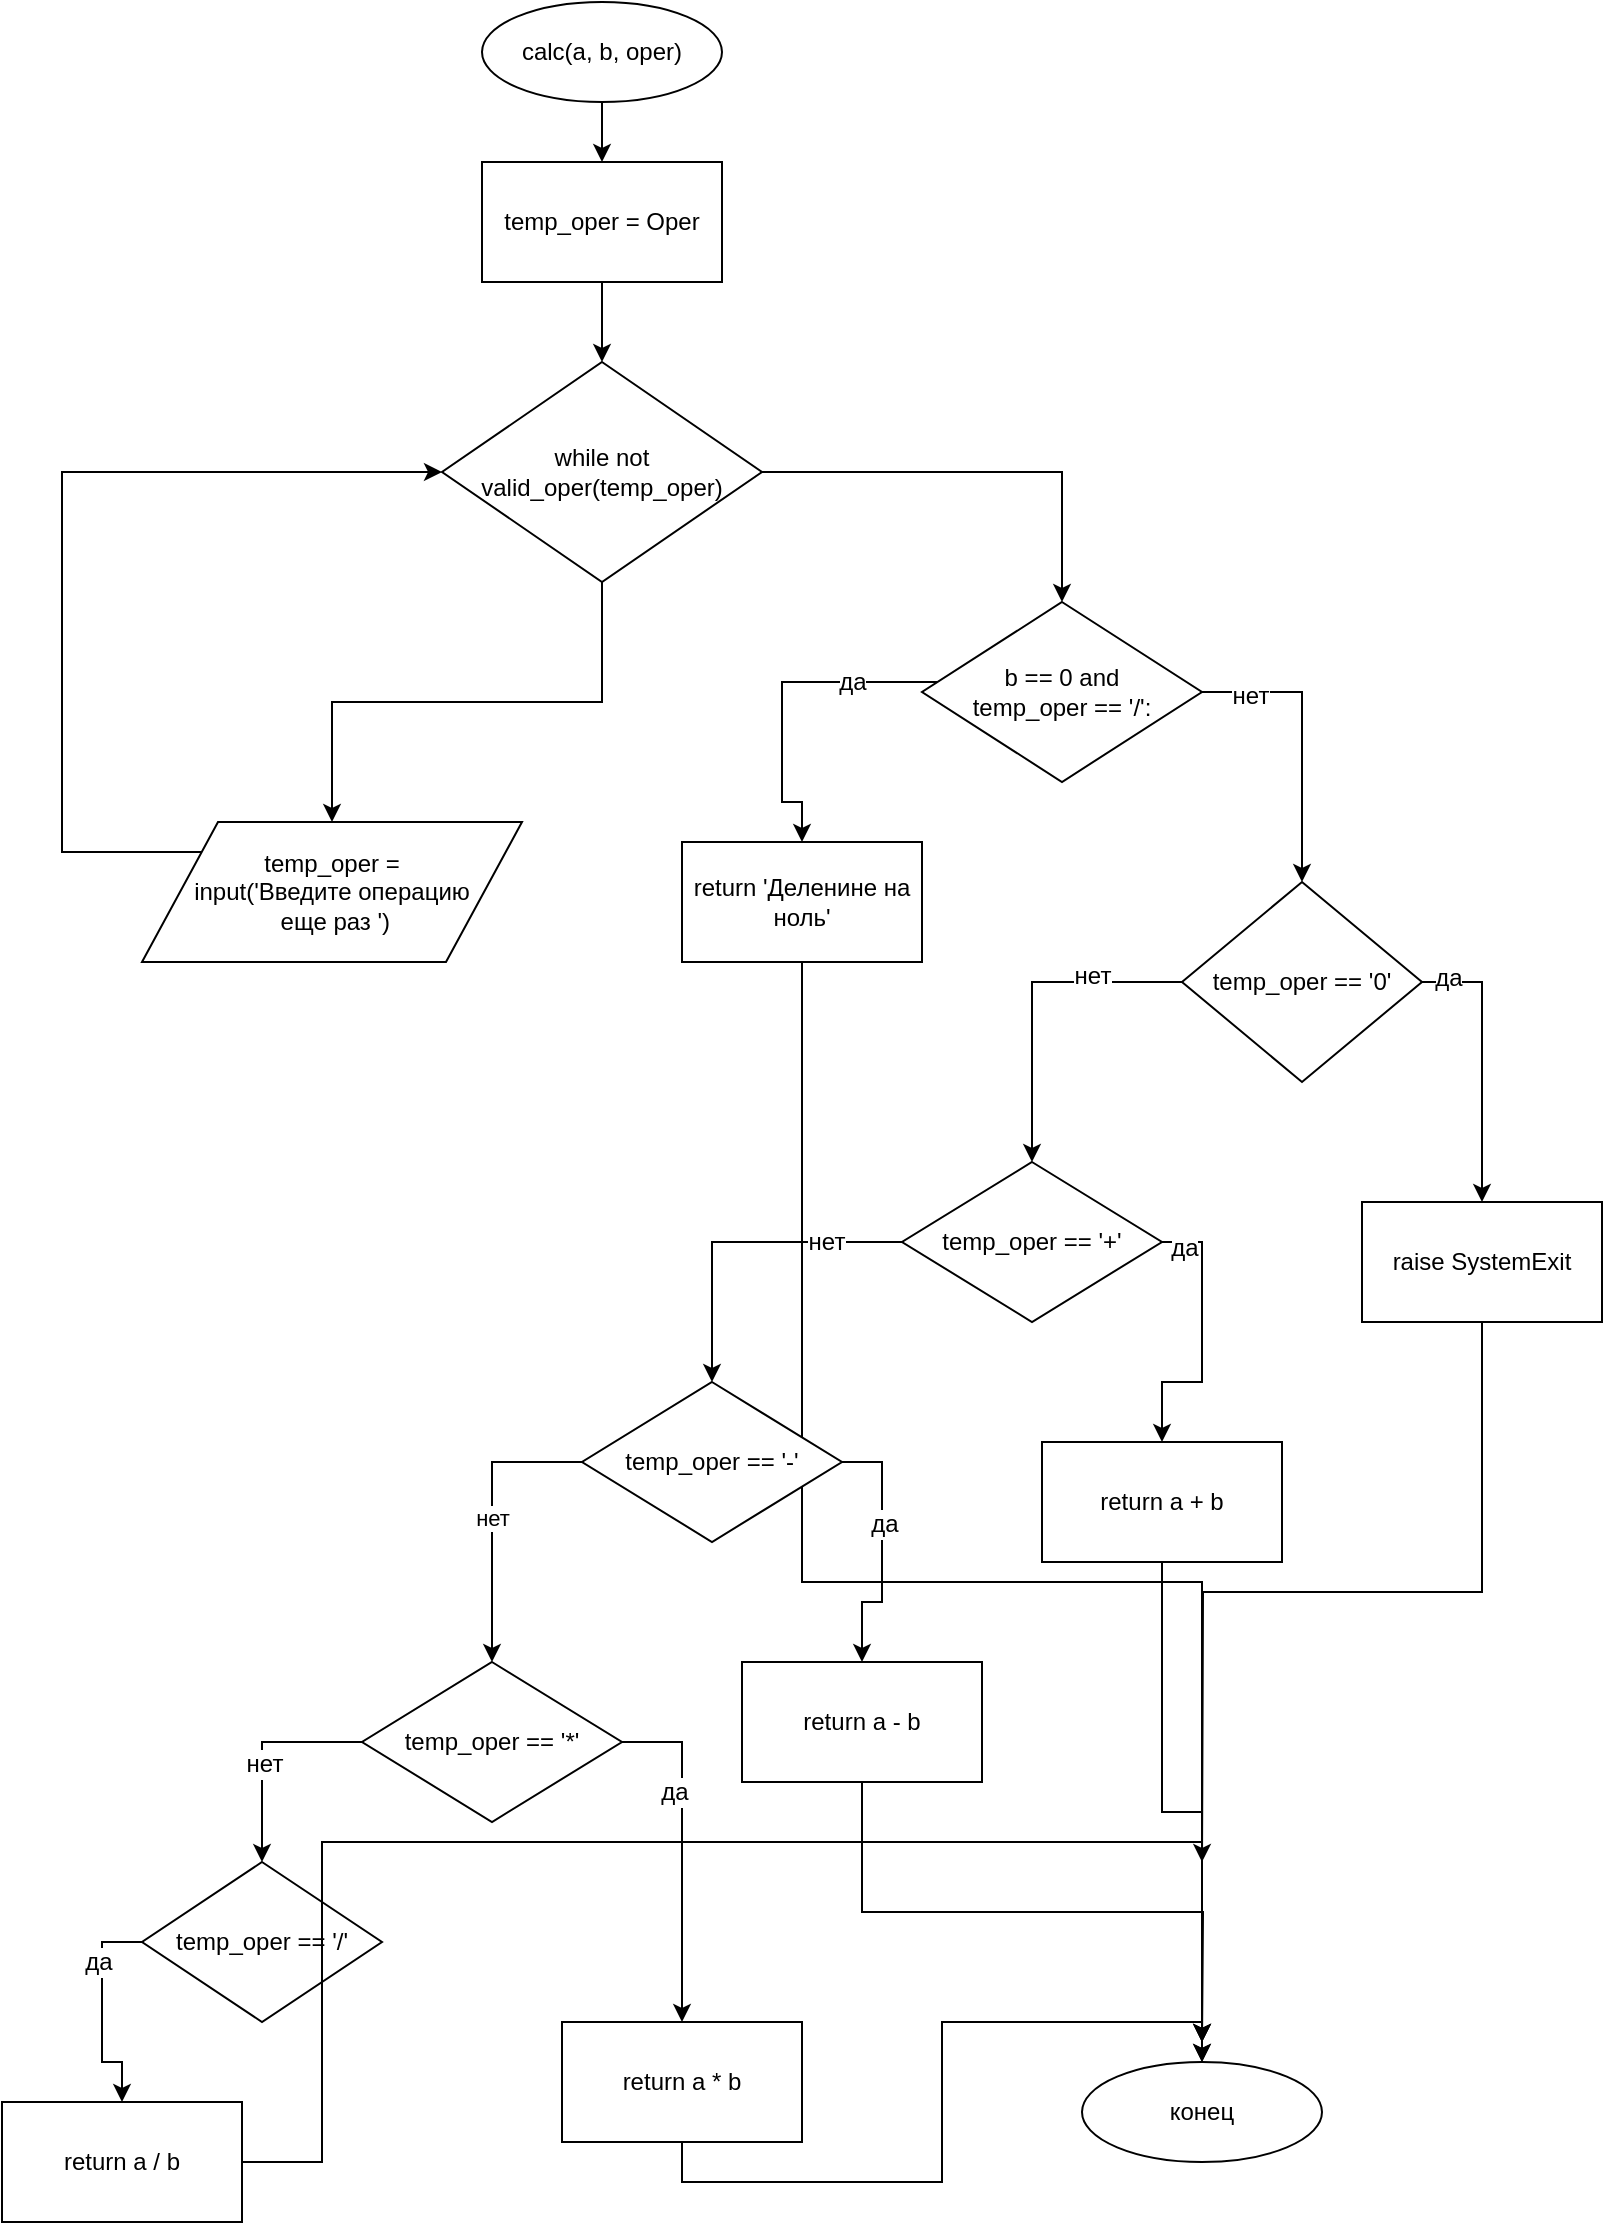 <mxfile version="12.9.5" type="device"><diagram id="TEvbDillhHe0JuFEEyQU" name="Page-1"><mxGraphModel dx="1048" dy="628" grid="1" gridSize="10" guides="1" tooltips="1" connect="1" arrows="1" fold="1" page="1" pageScale="1" pageWidth="827" pageHeight="1169" math="0" shadow="0"><root><mxCell id="0"/><mxCell id="1" parent="0"/><mxCell id="L4OUGgYLCmE4IvlQuBQW-3" style="edgeStyle=orthogonalEdgeStyle;rounded=0;orthogonalLoop=1;jettySize=auto;html=1;exitX=0.5;exitY=1;exitDx=0;exitDy=0;entryX=0.5;entryY=0;entryDx=0;entryDy=0;" edge="1" parent="1" source="L4OUGgYLCmE4IvlQuBQW-1" target="L4OUGgYLCmE4IvlQuBQW-2"><mxGeometry relative="1" as="geometry"/></mxCell><mxCell id="L4OUGgYLCmE4IvlQuBQW-1" value="calc(a, b, oper)" style="ellipse;whiteSpace=wrap;html=1;" vertex="1" parent="1"><mxGeometry x="240" y="20" width="120" height="50" as="geometry"/></mxCell><mxCell id="L4OUGgYLCmE4IvlQuBQW-6" style="edgeStyle=orthogonalEdgeStyle;rounded=0;orthogonalLoop=1;jettySize=auto;html=1;exitX=0.5;exitY=1;exitDx=0;exitDy=0;entryX=0.5;entryY=0;entryDx=0;entryDy=0;" edge="1" parent="1" source="L4OUGgYLCmE4IvlQuBQW-2" target="L4OUGgYLCmE4IvlQuBQW-4"><mxGeometry relative="1" as="geometry"/></mxCell><mxCell id="L4OUGgYLCmE4IvlQuBQW-2" value="temp_oper = Oper" style="rounded=0;whiteSpace=wrap;html=1;" vertex="1" parent="1"><mxGeometry x="240" y="100" width="120" height="60" as="geometry"/></mxCell><mxCell id="L4OUGgYLCmE4IvlQuBQW-9" style="edgeStyle=orthogonalEdgeStyle;rounded=0;orthogonalLoop=1;jettySize=auto;html=1;exitX=0.5;exitY=1;exitDx=0;exitDy=0;" edge="1" parent="1" source="L4OUGgYLCmE4IvlQuBQW-4" target="L4OUGgYLCmE4IvlQuBQW-7"><mxGeometry relative="1" as="geometry"/></mxCell><mxCell id="L4OUGgYLCmE4IvlQuBQW-14" style="edgeStyle=orthogonalEdgeStyle;rounded=0;orthogonalLoop=1;jettySize=auto;html=1;entryX=0.5;entryY=0;entryDx=0;entryDy=0;" edge="1" parent="1" source="L4OUGgYLCmE4IvlQuBQW-4" target="L4OUGgYLCmE4IvlQuBQW-13"><mxGeometry relative="1" as="geometry"/></mxCell><mxCell id="L4OUGgYLCmE4IvlQuBQW-4" value="while not &lt;br&gt;valid_oper(temp_oper)" style="rhombus;whiteSpace=wrap;html=1;" vertex="1" parent="1"><mxGeometry x="220" y="200" width="160" height="110" as="geometry"/></mxCell><mxCell id="L4OUGgYLCmE4IvlQuBQW-10" style="edgeStyle=orthogonalEdgeStyle;rounded=0;orthogonalLoop=1;jettySize=auto;html=1;entryX=0;entryY=0.5;entryDx=0;entryDy=0;" edge="1" parent="1" source="L4OUGgYLCmE4IvlQuBQW-7" target="L4OUGgYLCmE4IvlQuBQW-4"><mxGeometry relative="1" as="geometry"><Array as="points"><mxPoint x="30" y="445"/><mxPoint x="30" y="255"/></Array></mxGeometry></mxCell><mxCell id="L4OUGgYLCmE4IvlQuBQW-7" value="temp_oper = &lt;br&gt;input('Введите операцию&lt;br&gt;&amp;nbsp;еще раз ')" style="shape=parallelogram;perimeter=parallelogramPerimeter;whiteSpace=wrap;html=1;" vertex="1" parent="1"><mxGeometry x="70" y="430" width="190" height="70" as="geometry"/></mxCell><mxCell id="L4OUGgYLCmE4IvlQuBQW-17" style="edgeStyle=orthogonalEdgeStyle;rounded=0;orthogonalLoop=1;jettySize=auto;html=1;entryX=0.5;entryY=0;entryDx=0;entryDy=0;" edge="1" parent="1" source="L4OUGgYLCmE4IvlQuBQW-13" target="L4OUGgYLCmE4IvlQuBQW-16"><mxGeometry relative="1" as="geometry"><Array as="points"><mxPoint x="460" y="360"/><mxPoint x="390" y="360"/><mxPoint x="390" y="420"/><mxPoint x="400" y="420"/></Array></mxGeometry></mxCell><mxCell id="L4OUGgYLCmE4IvlQuBQW-47" value="да" style="text;html=1;align=center;verticalAlign=middle;resizable=0;points=[];labelBackgroundColor=#ffffff;" vertex="1" connectable="0" parent="L4OUGgYLCmE4IvlQuBQW-17"><mxGeometry x="-0.487" relative="1" as="geometry"><mxPoint as="offset"/></mxGeometry></mxCell><mxCell id="L4OUGgYLCmE4IvlQuBQW-19" style="edgeStyle=orthogonalEdgeStyle;rounded=0;orthogonalLoop=1;jettySize=auto;html=1;entryX=0.5;entryY=0;entryDx=0;entryDy=0;exitX=1;exitY=0.5;exitDx=0;exitDy=0;" edge="1" parent="1" source="L4OUGgYLCmE4IvlQuBQW-13" target="L4OUGgYLCmE4IvlQuBQW-18"><mxGeometry relative="1" as="geometry"/></mxCell><mxCell id="L4OUGgYLCmE4IvlQuBQW-48" value="нет" style="text;html=1;align=center;verticalAlign=middle;resizable=0;points=[];labelBackgroundColor=#ffffff;" vertex="1" connectable="0" parent="L4OUGgYLCmE4IvlQuBQW-19"><mxGeometry x="-0.669" y="-2" relative="1" as="geometry"><mxPoint as="offset"/></mxGeometry></mxCell><mxCell id="L4OUGgYLCmE4IvlQuBQW-13" value="b == 0 and &lt;br&gt;temp_oper == '/':" style="rhombus;whiteSpace=wrap;html=1;" vertex="1" parent="1"><mxGeometry x="460" y="320" width="140" height="90" as="geometry"/></mxCell><mxCell id="L4OUGgYLCmE4IvlQuBQW-46" style="edgeStyle=orthogonalEdgeStyle;rounded=0;orthogonalLoop=1;jettySize=auto;html=1;exitX=0.5;exitY=1;exitDx=0;exitDy=0;" edge="1" parent="1" source="L4OUGgYLCmE4IvlQuBQW-16"><mxGeometry relative="1" as="geometry"><mxPoint x="600" y="1040" as="targetPoint"/><Array as="points"><mxPoint x="400" y="810"/><mxPoint x="600" y="810"/></Array></mxGeometry></mxCell><mxCell id="L4OUGgYLCmE4IvlQuBQW-16" value="return 'Деленине на ноль'" style="rounded=0;whiteSpace=wrap;html=1;" vertex="1" parent="1"><mxGeometry x="340" y="440" width="120" height="60" as="geometry"/></mxCell><mxCell id="L4OUGgYLCmE4IvlQuBQW-21" style="edgeStyle=orthogonalEdgeStyle;rounded=0;orthogonalLoop=1;jettySize=auto;html=1;exitX=1;exitY=0.5;exitDx=0;exitDy=0;entryX=0.5;entryY=0;entryDx=0;entryDy=0;" edge="1" parent="1" source="L4OUGgYLCmE4IvlQuBQW-18" target="L4OUGgYLCmE4IvlQuBQW-20"><mxGeometry relative="1" as="geometry"/></mxCell><mxCell id="L4OUGgYLCmE4IvlQuBQW-49" value="да" style="text;html=1;align=center;verticalAlign=middle;resizable=0;points=[];labelBackgroundColor=#ffffff;" vertex="1" connectable="0" parent="L4OUGgYLCmE4IvlQuBQW-21"><mxGeometry x="-0.838" y="2" relative="1" as="geometry"><mxPoint x="1" as="offset"/></mxGeometry></mxCell><mxCell id="L4OUGgYLCmE4IvlQuBQW-23" style="edgeStyle=orthogonalEdgeStyle;rounded=0;orthogonalLoop=1;jettySize=auto;html=1;exitX=0;exitY=0.5;exitDx=0;exitDy=0;entryX=0.5;entryY=0;entryDx=0;entryDy=0;" edge="1" parent="1" source="L4OUGgYLCmE4IvlQuBQW-18" target="L4OUGgYLCmE4IvlQuBQW-22"><mxGeometry relative="1" as="geometry"/></mxCell><mxCell id="L4OUGgYLCmE4IvlQuBQW-50" value="нет" style="text;html=1;align=center;verticalAlign=middle;resizable=0;points=[];labelBackgroundColor=#ffffff;" vertex="1" connectable="0" parent="L4OUGgYLCmE4IvlQuBQW-23"><mxGeometry x="-0.458" y="-3" relative="1" as="geometry"><mxPoint x="-1" as="offset"/></mxGeometry></mxCell><mxCell id="L4OUGgYLCmE4IvlQuBQW-18" value="temp_oper == '0'" style="rhombus;whiteSpace=wrap;html=1;" vertex="1" parent="1"><mxGeometry x="590" y="460" width="120" height="100" as="geometry"/></mxCell><mxCell id="L4OUGgYLCmE4IvlQuBQW-45" style="edgeStyle=orthogonalEdgeStyle;rounded=0;orthogonalLoop=1;jettySize=auto;html=1;exitX=0.5;exitY=1;exitDx=0;exitDy=0;" edge="1" parent="1" source="L4OUGgYLCmE4IvlQuBQW-20"><mxGeometry relative="1" as="geometry"><mxPoint x="600" y="950" as="targetPoint"/></mxGeometry></mxCell><mxCell id="L4OUGgYLCmE4IvlQuBQW-20" value="raise SystemExit" style="rounded=0;whiteSpace=wrap;html=1;" vertex="1" parent="1"><mxGeometry x="680" y="620" width="120" height="60" as="geometry"/></mxCell><mxCell id="L4OUGgYLCmE4IvlQuBQW-29" style="edgeStyle=orthogonalEdgeStyle;rounded=0;orthogonalLoop=1;jettySize=auto;html=1;exitX=1;exitY=0.5;exitDx=0;exitDy=0;entryX=0.5;entryY=0;entryDx=0;entryDy=0;" edge="1" parent="1" source="L4OUGgYLCmE4IvlQuBQW-22" target="L4OUGgYLCmE4IvlQuBQW-26"><mxGeometry relative="1" as="geometry"/></mxCell><mxCell id="L4OUGgYLCmE4IvlQuBQW-51" value="да" style="text;html=1;align=center;verticalAlign=middle;resizable=0;points=[];labelBackgroundColor=#ffffff;" vertex="1" connectable="0" parent="L4OUGgYLCmE4IvlQuBQW-29"><mxGeometry x="-0.848" y="-3" relative="1" as="geometry"><mxPoint as="offset"/></mxGeometry></mxCell><mxCell id="L4OUGgYLCmE4IvlQuBQW-30" style="edgeStyle=orthogonalEdgeStyle;rounded=0;orthogonalLoop=1;jettySize=auto;html=1;exitX=0;exitY=0.5;exitDx=0;exitDy=0;entryX=0.5;entryY=0;entryDx=0;entryDy=0;" edge="1" parent="1" source="L4OUGgYLCmE4IvlQuBQW-22" target="L4OUGgYLCmE4IvlQuBQW-24"><mxGeometry relative="1" as="geometry"/></mxCell><mxCell id="L4OUGgYLCmE4IvlQuBQW-54" value="нет" style="text;html=1;align=center;verticalAlign=middle;resizable=0;points=[];labelBackgroundColor=#ffffff;" vertex="1" connectable="0" parent="L4OUGgYLCmE4IvlQuBQW-30"><mxGeometry x="-0.523" relative="1" as="geometry"><mxPoint x="1" as="offset"/></mxGeometry></mxCell><mxCell id="L4OUGgYLCmE4IvlQuBQW-22" value="temp_oper == '+'" style="rhombus;whiteSpace=wrap;html=1;" vertex="1" parent="1"><mxGeometry x="450" y="600" width="130" height="80" as="geometry"/></mxCell><mxCell id="L4OUGgYLCmE4IvlQuBQW-31" style="edgeStyle=orthogonalEdgeStyle;rounded=0;orthogonalLoop=1;jettySize=auto;html=1;exitX=1;exitY=0.5;exitDx=0;exitDy=0;entryX=0.5;entryY=0;entryDx=0;entryDy=0;" edge="1" parent="1" source="L4OUGgYLCmE4IvlQuBQW-24" target="L4OUGgYLCmE4IvlQuBQW-27"><mxGeometry relative="1" as="geometry"/></mxCell><mxCell id="L4OUGgYLCmE4IvlQuBQW-55" value="да" style="text;html=1;align=center;verticalAlign=middle;resizable=0;points=[];labelBackgroundColor=#ffffff;" vertex="1" connectable="0" parent="L4OUGgYLCmE4IvlQuBQW-31"><mxGeometry x="-0.231" y="1" relative="1" as="geometry"><mxPoint y="1" as="offset"/></mxGeometry></mxCell><mxCell id="L4OUGgYLCmE4IvlQuBQW-32" value="нет" style="edgeStyle=orthogonalEdgeStyle;rounded=0;orthogonalLoop=1;jettySize=auto;html=1;exitX=0;exitY=0.5;exitDx=0;exitDy=0;entryX=0.5;entryY=0;entryDx=0;entryDy=0;" edge="1" parent="1" source="L4OUGgYLCmE4IvlQuBQW-24" target="L4OUGgYLCmE4IvlQuBQW-25"><mxGeometry relative="1" as="geometry"/></mxCell><mxCell id="L4OUGgYLCmE4IvlQuBQW-24" value="temp_oper == '-'" style="rhombus;whiteSpace=wrap;html=1;" vertex="1" parent="1"><mxGeometry x="290" y="710" width="130" height="80" as="geometry"/></mxCell><mxCell id="L4OUGgYLCmE4IvlQuBQW-33" style="edgeStyle=orthogonalEdgeStyle;rounded=0;orthogonalLoop=1;jettySize=auto;html=1;exitX=1;exitY=0.5;exitDx=0;exitDy=0;entryX=0.5;entryY=0;entryDx=0;entryDy=0;" edge="1" parent="1" source="L4OUGgYLCmE4IvlQuBQW-25" target="L4OUGgYLCmE4IvlQuBQW-28"><mxGeometry relative="1" as="geometry"><Array as="points"><mxPoint x="340" y="890"/></Array></mxGeometry></mxCell><mxCell id="L4OUGgYLCmE4IvlQuBQW-56" value="да" style="text;html=1;align=center;verticalAlign=middle;resizable=0;points=[];labelBackgroundColor=#ffffff;" vertex="1" connectable="0" parent="L4OUGgYLCmE4IvlQuBQW-33"><mxGeometry x="-0.357" y="-4" relative="1" as="geometry"><mxPoint as="offset"/></mxGeometry></mxCell><mxCell id="L4OUGgYLCmE4IvlQuBQW-39" style="edgeStyle=orthogonalEdgeStyle;rounded=0;orthogonalLoop=1;jettySize=auto;html=1;exitX=0;exitY=0.5;exitDx=0;exitDy=0;entryX=0.5;entryY=0;entryDx=0;entryDy=0;" edge="1" parent="1" source="L4OUGgYLCmE4IvlQuBQW-25" target="L4OUGgYLCmE4IvlQuBQW-36"><mxGeometry relative="1" as="geometry"/></mxCell><mxCell id="L4OUGgYLCmE4IvlQuBQW-57" value="нет" style="text;html=1;align=center;verticalAlign=middle;resizable=0;points=[];labelBackgroundColor=#ffffff;" vertex="1" connectable="0" parent="L4OUGgYLCmE4IvlQuBQW-39"><mxGeometry x="-0.103" y="11" relative="1" as="geometry"><mxPoint as="offset"/></mxGeometry></mxCell><mxCell id="L4OUGgYLCmE4IvlQuBQW-25" value="temp_oper == '*'" style="rhombus;whiteSpace=wrap;html=1;" vertex="1" parent="1"><mxGeometry x="180" y="850" width="130" height="80" as="geometry"/></mxCell><mxCell id="L4OUGgYLCmE4IvlQuBQW-41" style="edgeStyle=orthogonalEdgeStyle;rounded=0;orthogonalLoop=1;jettySize=auto;html=1;exitX=0.5;exitY=1;exitDx=0;exitDy=0;entryX=0.5;entryY=0;entryDx=0;entryDy=0;" edge="1" parent="1" source="L4OUGgYLCmE4IvlQuBQW-26" target="L4OUGgYLCmE4IvlQuBQW-40"><mxGeometry relative="1" as="geometry"/></mxCell><mxCell id="L4OUGgYLCmE4IvlQuBQW-26" value="return a + b" style="rounded=0;whiteSpace=wrap;html=1;" vertex="1" parent="1"><mxGeometry x="520" y="740" width="120" height="60" as="geometry"/></mxCell><mxCell id="L4OUGgYLCmE4IvlQuBQW-42" style="edgeStyle=orthogonalEdgeStyle;rounded=0;orthogonalLoop=1;jettySize=auto;html=1;exitX=0.5;exitY=1;exitDx=0;exitDy=0;" edge="1" parent="1" source="L4OUGgYLCmE4IvlQuBQW-27"><mxGeometry relative="1" as="geometry"><mxPoint x="600" y="1040" as="targetPoint"/></mxGeometry></mxCell><mxCell id="L4OUGgYLCmE4IvlQuBQW-27" value="return a - b" style="rounded=0;whiteSpace=wrap;html=1;" vertex="1" parent="1"><mxGeometry x="370" y="850" width="120" height="60" as="geometry"/></mxCell><mxCell id="L4OUGgYLCmE4IvlQuBQW-43" style="edgeStyle=orthogonalEdgeStyle;rounded=0;orthogonalLoop=1;jettySize=auto;html=1;exitX=0.5;exitY=1;exitDx=0;exitDy=0;entryX=0.5;entryY=0;entryDx=0;entryDy=0;" edge="1" parent="1" source="L4OUGgYLCmE4IvlQuBQW-28" target="L4OUGgYLCmE4IvlQuBQW-40"><mxGeometry relative="1" as="geometry"/></mxCell><mxCell id="L4OUGgYLCmE4IvlQuBQW-28" value="return a * b" style="rounded=0;whiteSpace=wrap;html=1;" vertex="1" parent="1"><mxGeometry x="280" y="1030" width="120" height="60" as="geometry"/></mxCell><mxCell id="L4OUGgYLCmE4IvlQuBQW-38" style="edgeStyle=orthogonalEdgeStyle;rounded=0;orthogonalLoop=1;jettySize=auto;html=1;exitX=0;exitY=0.5;exitDx=0;exitDy=0;entryX=0.5;entryY=0;entryDx=0;entryDy=0;" edge="1" parent="1" source="L4OUGgYLCmE4IvlQuBQW-36" target="L4OUGgYLCmE4IvlQuBQW-37"><mxGeometry relative="1" as="geometry"/></mxCell><mxCell id="L4OUGgYLCmE4IvlQuBQW-58" value="да" style="text;html=1;align=center;verticalAlign=middle;resizable=0;points=[];labelBackgroundColor=#ffffff;" vertex="1" connectable="0" parent="L4OUGgYLCmE4IvlQuBQW-38"><mxGeometry x="-0.636" y="10" relative="1" as="geometry"><mxPoint x="-12" y="10" as="offset"/></mxGeometry></mxCell><mxCell id="L4OUGgYLCmE4IvlQuBQW-36" value="temp_oper == '/'" style="rhombus;whiteSpace=wrap;html=1;" vertex="1" parent="1"><mxGeometry x="70" y="950" width="120" height="80" as="geometry"/></mxCell><mxCell id="L4OUGgYLCmE4IvlQuBQW-44" style="edgeStyle=orthogonalEdgeStyle;rounded=0;orthogonalLoop=1;jettySize=auto;html=1;exitX=1;exitY=0.5;exitDx=0;exitDy=0;" edge="1" parent="1" source="L4OUGgYLCmE4IvlQuBQW-37"><mxGeometry relative="1" as="geometry"><mxPoint x="600" y="1040" as="targetPoint"/><Array as="points"><mxPoint x="160" y="1100"/><mxPoint x="160" y="940"/><mxPoint x="600" y="940"/></Array></mxGeometry></mxCell><mxCell id="L4OUGgYLCmE4IvlQuBQW-37" value="return a / b" style="rounded=0;whiteSpace=wrap;html=1;" vertex="1" parent="1"><mxGeometry y="1070" width="120" height="60" as="geometry"/></mxCell><mxCell id="L4OUGgYLCmE4IvlQuBQW-40" value="конец" style="ellipse;whiteSpace=wrap;html=1;" vertex="1" parent="1"><mxGeometry x="540" y="1050" width="120" height="50" as="geometry"/></mxCell></root></mxGraphModel></diagram></mxfile>